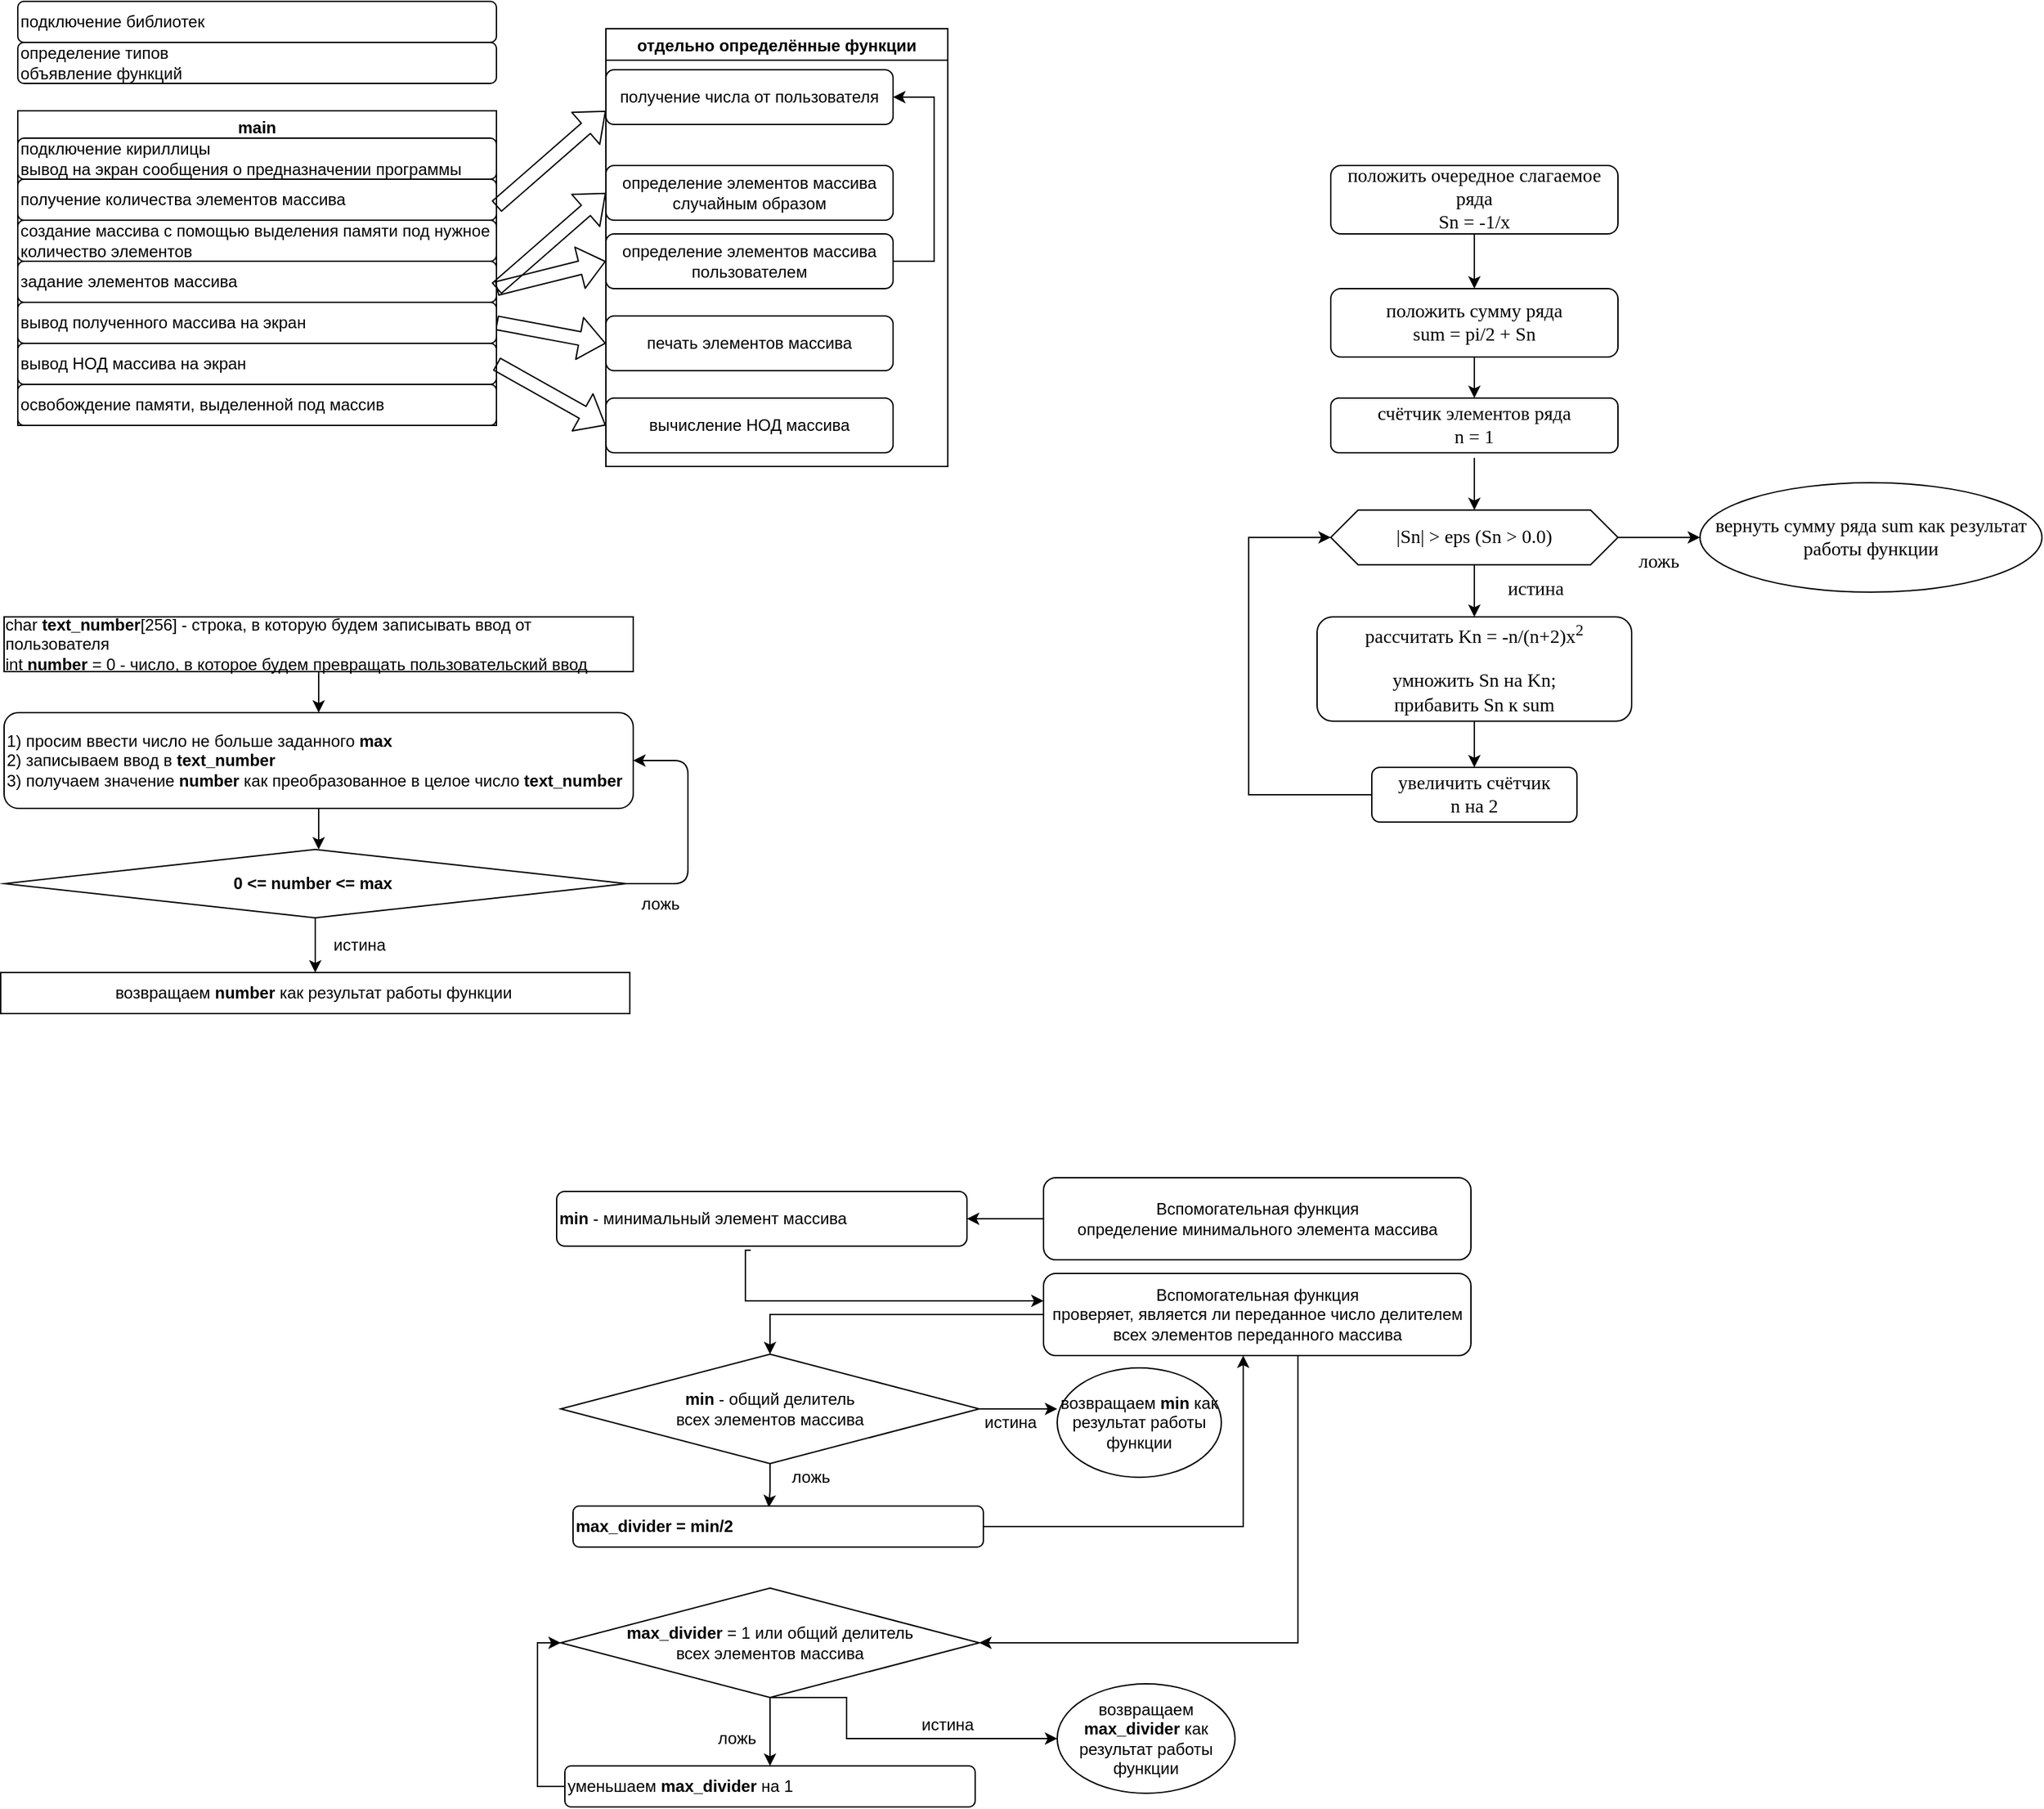 <mxfile version="14.7.1" type="github">
  <diagram id="C5RBs43oDa-KdzZeNtuy" name="Page-1">
    <mxGraphModel dx="1021" dy="529" grid="1" gridSize="10" guides="1" tooltips="1" connect="1" arrows="1" fold="1" page="1" pageScale="1" pageWidth="827" pageHeight="1169" background="#FFFFFF" math="0" shadow="0">
      <root>
        <mxCell id="WIyWlLk6GJQsqaUBKTNV-0" />
        <mxCell id="WIyWlLk6GJQsqaUBKTNV-1" parent="WIyWlLk6GJQsqaUBKTNV-0" />
        <mxCell id="WIyWlLk6GJQsqaUBKTNV-3" value="получение числа от пользователя" style="rounded=1;whiteSpace=wrap;html=1;fontSize=12;glass=0;strokeWidth=1;shadow=0;" parent="WIyWlLk6GJQsqaUBKTNV-1" vertex="1">
          <mxGeometry x="470" y="150" width="210" height="40" as="geometry" />
        </mxCell>
        <mxCell id="RUl-6O_mT9dBvLN3qeWU-0" value="main" style="swimlane;" parent="WIyWlLk6GJQsqaUBKTNV-1" vertex="1">
          <mxGeometry x="40" y="180" width="350" height="230" as="geometry" />
        </mxCell>
        <mxCell id="RUl-6O_mT9dBvLN3qeWU-1" value="подключение кириллицы&lt;br&gt;вывод на экран сообщения о предназначении программы" style="rounded=1;whiteSpace=wrap;html=1;align=left;" parent="RUl-6O_mT9dBvLN3qeWU-0" vertex="1">
          <mxGeometry y="20" width="350" height="30" as="geometry" />
        </mxCell>
        <mxCell id="RUl-6O_mT9dBvLN3qeWU-4" value="создание массива с помощью выделения памяти под нужное количество элементов" style="rounded=1;whiteSpace=wrap;html=1;align=left;" parent="RUl-6O_mT9dBvLN3qeWU-0" vertex="1">
          <mxGeometry y="80" width="350" height="30" as="geometry" />
        </mxCell>
        <mxCell id="RUl-6O_mT9dBvLN3qeWU-3" value="получение количества элементов массива" style="rounded=1;whiteSpace=wrap;html=1;align=left;" parent="RUl-6O_mT9dBvLN3qeWU-0" vertex="1">
          <mxGeometry y="50" width="350" height="30" as="geometry" />
        </mxCell>
        <mxCell id="RUl-6O_mT9dBvLN3qeWU-7" value="задание элементов массива" style="rounded=1;whiteSpace=wrap;html=1;align=left;" parent="RUl-6O_mT9dBvLN3qeWU-0" vertex="1">
          <mxGeometry y="110" width="350" height="30" as="geometry" />
        </mxCell>
        <mxCell id="RUl-6O_mT9dBvLN3qeWU-34" value="вывод НОД массива на экран" style="rounded=1;whiteSpace=wrap;html=1;align=left;" parent="RUl-6O_mT9dBvLN3qeWU-0" vertex="1">
          <mxGeometry y="170" width="350" height="30" as="geometry" />
        </mxCell>
        <mxCell id="RUl-6O_mT9dBvLN3qeWU-37" value="освобождение памяти, выделенной под массив" style="rounded=1;whiteSpace=wrap;html=1;align=left;" parent="RUl-6O_mT9dBvLN3qeWU-0" vertex="1">
          <mxGeometry y="200" width="350" height="30" as="geometry" />
        </mxCell>
        <mxCell id="RUl-6O_mT9dBvLN3qeWU-11" value="определение элементов массива случайным образом" style="rounded=1;whiteSpace=wrap;html=1;fontSize=12;glass=0;strokeWidth=1;shadow=0;" parent="WIyWlLk6GJQsqaUBKTNV-1" vertex="1">
          <mxGeometry x="470" y="220" width="210" height="40" as="geometry" />
        </mxCell>
        <mxCell id="RUl-6O_mT9dBvLN3qeWU-33" style="edgeStyle=orthogonalEdgeStyle;rounded=0;orthogonalLoop=1;jettySize=auto;html=1;entryX=1;entryY=0.5;entryDx=0;entryDy=0;" parent="WIyWlLk6GJQsqaUBKTNV-1" source="RUl-6O_mT9dBvLN3qeWU-12" target="WIyWlLk6GJQsqaUBKTNV-3" edge="1">
          <mxGeometry relative="1" as="geometry">
            <Array as="points">
              <mxPoint x="710" y="290" />
              <mxPoint x="710" y="170" />
            </Array>
          </mxGeometry>
        </mxCell>
        <mxCell id="RUl-6O_mT9dBvLN3qeWU-12" value="определение элементов массива пользователем" style="rounded=1;whiteSpace=wrap;html=1;fontSize=12;glass=0;strokeWidth=1;shadow=0;" parent="WIyWlLk6GJQsqaUBKTNV-1" vertex="1">
          <mxGeometry x="470" y="270" width="210" height="40" as="geometry" />
        </mxCell>
        <mxCell id="RUl-6O_mT9dBvLN3qeWU-13" value="" style="shape=flexArrow;endArrow=classic;html=1;entryX=0;entryY=0.75;entryDx=0;entryDy=0;" parent="WIyWlLk6GJQsqaUBKTNV-1" target="WIyWlLk6GJQsqaUBKTNV-3" edge="1">
          <mxGeometry width="50" height="50" relative="1" as="geometry">
            <mxPoint x="390" y="250" as="sourcePoint" />
            <mxPoint x="430" y="200" as="targetPoint" />
          </mxGeometry>
        </mxCell>
        <mxCell id="RUl-6O_mT9dBvLN3qeWU-14" value="" style="shape=flexArrow;endArrow=classic;html=1;entryX=0;entryY=0.5;entryDx=0;entryDy=0;" parent="WIyWlLk6GJQsqaUBKTNV-1" target="RUl-6O_mT9dBvLN3qeWU-11" edge="1">
          <mxGeometry width="50" height="50" relative="1" as="geometry">
            <mxPoint x="390" y="310" as="sourcePoint" />
            <mxPoint x="500" y="280" as="targetPoint" />
            <Array as="points" />
          </mxGeometry>
        </mxCell>
        <mxCell id="RUl-6O_mT9dBvLN3qeWU-15" value="" style="shape=flexArrow;endArrow=classic;html=1;entryX=0;entryY=0.5;entryDx=0;entryDy=0;" parent="WIyWlLk6GJQsqaUBKTNV-1" target="RUl-6O_mT9dBvLN3qeWU-12" edge="1">
          <mxGeometry width="50" height="50" relative="1" as="geometry">
            <mxPoint x="390" y="310" as="sourcePoint" />
            <mxPoint x="510" y="290" as="targetPoint" />
          </mxGeometry>
        </mxCell>
        <mxCell id="RUl-6O_mT9dBvLN3qeWU-19" value="печать элементов массива" style="rounded=1;whiteSpace=wrap;html=1;fontSize=12;glass=0;strokeWidth=1;shadow=0;" parent="WIyWlLk6GJQsqaUBKTNV-1" vertex="1">
          <mxGeometry x="470" y="330" width="210" height="40" as="geometry" />
        </mxCell>
        <mxCell id="RUl-6O_mT9dBvLN3qeWU-20" value="" style="shape=flexArrow;endArrow=classic;html=1;entryX=0;entryY=0.5;entryDx=0;entryDy=0;exitX=1;exitY=0.5;exitDx=0;exitDy=0;" parent="WIyWlLk6GJQsqaUBKTNV-1" source="RUl-6O_mT9dBvLN3qeWU-22" target="RUl-6O_mT9dBvLN3qeWU-19" edge="1">
          <mxGeometry width="50" height="50" relative="1" as="geometry">
            <mxPoint x="380" y="420" as="sourcePoint" />
            <mxPoint x="490" y="390" as="targetPoint" />
          </mxGeometry>
        </mxCell>
        <mxCell id="RUl-6O_mT9dBvLN3qeWU-22" value="вывод полученного массива на экран" style="rounded=1;whiteSpace=wrap;html=1;align=left;" parent="WIyWlLk6GJQsqaUBKTNV-1" vertex="1">
          <mxGeometry x="40" y="320" width="350" height="30" as="geometry" />
        </mxCell>
        <mxCell id="RUl-6O_mT9dBvLN3qeWU-35" value="вычисление НОД массива" style="rounded=1;whiteSpace=wrap;html=1;fontSize=12;glass=0;strokeWidth=1;shadow=0;" parent="WIyWlLk6GJQsqaUBKTNV-1" vertex="1">
          <mxGeometry x="470" y="390" width="210" height="40" as="geometry" />
        </mxCell>
        <mxCell id="RUl-6O_mT9dBvLN3qeWU-36" value="" style="shape=flexArrow;endArrow=classic;html=1;entryX=0;entryY=0.5;entryDx=0;entryDy=0;exitX=1;exitY=0.5;exitDx=0;exitDy=0;" parent="WIyWlLk6GJQsqaUBKTNV-1" source="RUl-6O_mT9dBvLN3qeWU-34" target="RUl-6O_mT9dBvLN3qeWU-35" edge="1">
          <mxGeometry width="50" height="50" relative="1" as="geometry">
            <mxPoint x="390" y="370" as="sourcePoint" />
            <mxPoint x="500" y="395" as="targetPoint" />
          </mxGeometry>
        </mxCell>
        <mxCell id="RUl-6O_mT9dBvLN3qeWU-38" value="подключение библиотек" style="rounded=1;whiteSpace=wrap;html=1;align=left;" parent="WIyWlLk6GJQsqaUBKTNV-1" vertex="1">
          <mxGeometry x="40" y="100" width="350" height="30" as="geometry" />
        </mxCell>
        <mxCell id="RUl-6O_mT9dBvLN3qeWU-39" value="определение типов&lt;br&gt;объявление функций" style="rounded=1;whiteSpace=wrap;html=1;align=left;" parent="WIyWlLk6GJQsqaUBKTNV-1" vertex="1">
          <mxGeometry x="40" y="130" width="350" height="30" as="geometry" />
        </mxCell>
        <mxCell id="RUl-6O_mT9dBvLN3qeWU-47" value="отдельно определённые функции" style="swimlane;" parent="WIyWlLk6GJQsqaUBKTNV-1" vertex="1">
          <mxGeometry x="470" y="120" width="250" height="320" as="geometry" />
        </mxCell>
        <mxCell id="RUl-6O_mT9dBvLN3qeWU-61" style="edgeStyle=orthogonalEdgeStyle;rounded=0;orthogonalLoop=1;jettySize=auto;html=1;entryX=0.5;entryY=0;entryDx=0;entryDy=0;" parent="WIyWlLk6GJQsqaUBKTNV-1" source="RUl-6O_mT9dBvLN3qeWU-48" target="RUl-6O_mT9dBvLN3qeWU-49" edge="1">
          <mxGeometry relative="1" as="geometry" />
        </mxCell>
        <mxCell id="RUl-6O_mT9dBvLN3qeWU-48" value="&lt;div style=&quot;text-align: left&quot;&gt;&lt;font style=&quot;font-size: 12px&quot;&gt;&lt;span lang=&quot;EN-US&quot; style=&quot;font-family: &amp;#34;calibri&amp;#34; , sans-serif&quot;&gt;char&lt;/span&gt;&lt;span lang=&quot;EN-US&quot; style=&quot;font-family: &amp;#34;calibri&amp;#34; , sans-serif&quot;&gt;&amp;nbsp;&lt;/span&gt;&lt;span lang=&quot;EN-US&quot; style=&quot;font-family: &amp;#34;calibri&amp;#34; , sans-serif&quot;&gt;&lt;b&gt;text_number&lt;/b&gt;&lt;/span&gt;&lt;span lang=&quot;EN-US&quot; style=&quot;font-family: &amp;#34;calibri&amp;#34; , sans-serif&quot;&gt;[256]&lt;/span&gt;&lt;span style=&quot;font-family: &amp;#34;calibri&amp;#34; , sans-serif&quot;&gt;&amp;nbsp;- строка, в которую будем записывать ввод от пользователя&lt;/span&gt;&lt;/font&gt;&lt;/div&gt;&lt;span lang=&quot;EN-US&quot; style=&quot;font-family: &amp;#34;calibri&amp;#34; , sans-serif&quot;&gt;&lt;div style=&quot;text-align: left&quot;&gt;&lt;font style=&quot;font-size: 12px&quot;&gt;&lt;span lang=&quot;EN-US&quot; style=&quot;font-family: &amp;#34;calibri&amp;#34; , sans-serif&quot;&gt;int &lt;b&gt;number&lt;/b&gt;&lt;/span&gt;&lt;span lang=&quot;EN-US&quot; style=&quot;font-family: &amp;#34;calibri&amp;#34; , sans-serif&quot;&gt;&lt;b&gt;&amp;nbsp;&lt;/b&gt;=&amp;nbsp;0 - число, в которое будем превращать пользовательский ввод&lt;/span&gt;&lt;/font&gt;&lt;/div&gt;&lt;/span&gt;" style="rounded=0;whiteSpace=wrap;html=1;" parent="WIyWlLk6GJQsqaUBKTNV-1" vertex="1">
          <mxGeometry x="30" y="550" width="460" height="40" as="geometry" />
        </mxCell>
        <mxCell id="RUl-6O_mT9dBvLN3qeWU-62" style="edgeStyle=orthogonalEdgeStyle;rounded=0;orthogonalLoop=1;jettySize=auto;html=1;" parent="WIyWlLk6GJQsqaUBKTNV-1" source="RUl-6O_mT9dBvLN3qeWU-49" edge="1">
          <mxGeometry relative="1" as="geometry">
            <mxPoint x="260" y="720" as="targetPoint" />
          </mxGeometry>
        </mxCell>
        <mxCell id="RUl-6O_mT9dBvLN3qeWU-49" value="1) просим ввести число не больше заданного &lt;b&gt;max&lt;/b&gt;&lt;br&gt;2) записываем ввод в &lt;b&gt;text_number&lt;/b&gt;&lt;br&gt;3) получаем значение &lt;b&gt;number &lt;/b&gt;как преобразованное в целое число &lt;b&gt;text_number&amp;nbsp;&lt;/b&gt;" style="rounded=1;whiteSpace=wrap;html=1;align=left;" parent="WIyWlLk6GJQsqaUBKTNV-1" vertex="1">
          <mxGeometry x="30" y="620" width="460" height="70" as="geometry" />
        </mxCell>
        <mxCell id="RUl-6O_mT9dBvLN3qeWU-64" value="" style="edgeStyle=orthogonalEdgeStyle;rounded=0;orthogonalLoop=1;jettySize=auto;html=1;" parent="WIyWlLk6GJQsqaUBKTNV-1" source="RUl-6O_mT9dBvLN3qeWU-50" target="RUl-6O_mT9dBvLN3qeWU-63" edge="1">
          <mxGeometry relative="1" as="geometry" />
        </mxCell>
        <mxCell id="RUl-6O_mT9dBvLN3qeWU-50" value="&lt;b&gt;0 &amp;lt;= number &amp;lt;= max&amp;nbsp;&lt;/b&gt;" style="rhombus;whiteSpace=wrap;html=1;" parent="WIyWlLk6GJQsqaUBKTNV-1" vertex="1">
          <mxGeometry x="30" y="720" width="455" height="50" as="geometry" />
        </mxCell>
        <mxCell id="RUl-6O_mT9dBvLN3qeWU-52" value="" style="endArrow=classic;html=1;exitX=1;exitY=0.5;exitDx=0;exitDy=0;entryX=1;entryY=0.5;entryDx=0;entryDy=0;" parent="WIyWlLk6GJQsqaUBKTNV-1" source="RUl-6O_mT9dBvLN3qeWU-50" target="RUl-6O_mT9dBvLN3qeWU-49" edge="1">
          <mxGeometry width="50" height="50" relative="1" as="geometry">
            <mxPoint x="280" y="910" as="sourcePoint" />
            <mxPoint x="490" y="640" as="targetPoint" />
            <Array as="points">
              <mxPoint x="530" y="745" />
              <mxPoint x="530" y="655" />
            </Array>
          </mxGeometry>
        </mxCell>
        <mxCell id="RUl-6O_mT9dBvLN3qeWU-53" value="истина" style="text;html=1;strokeColor=none;fillColor=none;align=center;verticalAlign=middle;whiteSpace=wrap;rounded=0;" parent="WIyWlLk6GJQsqaUBKTNV-1" vertex="1">
          <mxGeometry x="270" y="780" width="40" height="20" as="geometry" />
        </mxCell>
        <mxCell id="RUl-6O_mT9dBvLN3qeWU-63" value="&lt;font face=&quot;calibri, sans-serif&quot;&gt;возвращаем &lt;b&gt;number &lt;/b&gt;как результат работы функции&amp;nbsp;&lt;/font&gt;" style="rounded=0;whiteSpace=wrap;html=1;" parent="WIyWlLk6GJQsqaUBKTNV-1" vertex="1">
          <mxGeometry x="27.5" y="810" width="460" height="30" as="geometry" />
        </mxCell>
        <mxCell id="RUl-6O_mT9dBvLN3qeWU-65" value="ложь" style="text;html=1;strokeColor=none;fillColor=none;align=center;verticalAlign=middle;whiteSpace=wrap;rounded=0;" parent="WIyWlLk6GJQsqaUBKTNV-1" vertex="1">
          <mxGeometry x="490" y="750" width="40" height="20" as="geometry" />
        </mxCell>
        <mxCell id="RUl-6O_mT9dBvLN3qeWU-80" style="edgeStyle=orthogonalEdgeStyle;rounded=0;orthogonalLoop=1;jettySize=auto;html=1;entryX=1;entryY=0.5;entryDx=0;entryDy=0;" parent="WIyWlLk6GJQsqaUBKTNV-1" source="RUl-6O_mT9dBvLN3qeWU-66" target="RUl-6O_mT9dBvLN3qeWU-70" edge="1">
          <mxGeometry relative="1" as="geometry" />
        </mxCell>
        <mxCell id="RUl-6O_mT9dBvLN3qeWU-66" value="Вспомогательная функция&lt;br&gt;определение минимального элемента массива" style="rounded=1;whiteSpace=wrap;html=1;" parent="WIyWlLk6GJQsqaUBKTNV-1" vertex="1">
          <mxGeometry x="790" y="960" width="312.5" height="60" as="geometry" />
        </mxCell>
        <mxCell id="RUl-6O_mT9dBvLN3qeWU-93" style="edgeStyle=orthogonalEdgeStyle;rounded=0;orthogonalLoop=1;jettySize=auto;html=1;entryX=1;entryY=0.5;entryDx=0;entryDy=0;" parent="WIyWlLk6GJQsqaUBKTNV-1" source="RUl-6O_mT9dBvLN3qeWU-67" target="RUl-6O_mT9dBvLN3qeWU-87" edge="1">
          <mxGeometry relative="1" as="geometry">
            <mxPoint x="746" y="1320" as="targetPoint" />
            <Array as="points">
              <mxPoint x="976" y="1300" />
            </Array>
          </mxGeometry>
        </mxCell>
        <mxCell id="oddQcPB8FrK8u0bNV_Kl-0" style="edgeStyle=orthogonalEdgeStyle;rounded=0;orthogonalLoop=1;jettySize=auto;html=1;entryX=0.5;entryY=0;entryDx=0;entryDy=0;" edge="1" parent="WIyWlLk6GJQsqaUBKTNV-1" source="RUl-6O_mT9dBvLN3qeWU-67" target="RUl-6O_mT9dBvLN3qeWU-72">
          <mxGeometry relative="1" as="geometry" />
        </mxCell>
        <mxCell id="RUl-6O_mT9dBvLN3qeWU-67" value="Вспомогательная функция&lt;br&gt;проверяет, является ли переданное число делителем всех элементов переданного массива" style="rounded=1;whiteSpace=wrap;html=1;" parent="WIyWlLk6GJQsqaUBKTNV-1" vertex="1">
          <mxGeometry x="790" y="1030" width="312.5" height="60" as="geometry" />
        </mxCell>
        <mxCell id="RUl-6O_mT9dBvLN3qeWU-73" style="edgeStyle=orthogonalEdgeStyle;rounded=0;orthogonalLoop=1;jettySize=auto;html=1;exitX=0.473;exitY=1.075;exitDx=0;exitDy=0;exitPerimeter=0;" parent="WIyWlLk6GJQsqaUBKTNV-1" source="RUl-6O_mT9dBvLN3qeWU-70" target="RUl-6O_mT9dBvLN3qeWU-67" edge="1">
          <mxGeometry relative="1" as="geometry">
            <Array as="points">
              <mxPoint x="572" y="1013" />
              <mxPoint x="572" y="1050" />
            </Array>
          </mxGeometry>
        </mxCell>
        <mxCell id="RUl-6O_mT9dBvLN3qeWU-70" value="&lt;b&gt;min&lt;/b&gt; - минимальный элемент массива" style="rounded=1;whiteSpace=wrap;html=1;align=left;" parent="WIyWlLk6GJQsqaUBKTNV-1" vertex="1">
          <mxGeometry x="434" y="970" width="300" height="40" as="geometry" />
        </mxCell>
        <mxCell id="RUl-6O_mT9dBvLN3qeWU-83" style="edgeStyle=orthogonalEdgeStyle;rounded=0;orthogonalLoop=1;jettySize=auto;html=1;entryX=0;entryY=0.375;entryDx=0;entryDy=0;entryPerimeter=0;" parent="WIyWlLk6GJQsqaUBKTNV-1" source="RUl-6O_mT9dBvLN3qeWU-72" target="RUl-6O_mT9dBvLN3qeWU-76" edge="1">
          <mxGeometry relative="1" as="geometry" />
        </mxCell>
        <mxCell id="oddQcPB8FrK8u0bNV_Kl-1" style="edgeStyle=orthogonalEdgeStyle;rounded=0;orthogonalLoop=1;jettySize=auto;html=1;entryX=0.477;entryY=0.033;entryDx=0;entryDy=0;entryPerimeter=0;" edge="1" parent="WIyWlLk6GJQsqaUBKTNV-1" source="RUl-6O_mT9dBvLN3qeWU-72" target="RUl-6O_mT9dBvLN3qeWU-81">
          <mxGeometry relative="1" as="geometry" />
        </mxCell>
        <mxCell id="RUl-6O_mT9dBvLN3qeWU-72" value="&lt;b&gt;min &lt;/b&gt;- общий делитель &lt;br&gt;всех элементов массива" style="rhombus;whiteSpace=wrap;html=1;" parent="WIyWlLk6GJQsqaUBKTNV-1" vertex="1">
          <mxGeometry x="437" y="1089" width="306" height="80" as="geometry" />
        </mxCell>
        <mxCell id="RUl-6O_mT9dBvLN3qeWU-76" value="возвращаем &lt;b&gt;min &lt;/b&gt;как результат работы функции" style="ellipse;whiteSpace=wrap;html=1;rotation=0;" parent="WIyWlLk6GJQsqaUBKTNV-1" vertex="1">
          <mxGeometry x="800" y="1099" width="120" height="80" as="geometry" />
        </mxCell>
        <mxCell id="RUl-6O_mT9dBvLN3qeWU-78" value="истина" style="text;html=1;strokeColor=none;fillColor=none;align=center;verticalAlign=middle;whiteSpace=wrap;rounded=0;" parent="WIyWlLk6GJQsqaUBKTNV-1" vertex="1">
          <mxGeometry x="746" y="1129" width="40" height="20" as="geometry" />
        </mxCell>
        <mxCell id="RUl-6O_mT9dBvLN3qeWU-81" value="&lt;b&gt;max_divider = min/2&lt;/b&gt;" style="rounded=1;whiteSpace=wrap;html=1;align=left;" parent="WIyWlLk6GJQsqaUBKTNV-1" vertex="1">
          <mxGeometry x="446" y="1200" width="300" height="30" as="geometry" />
        </mxCell>
        <mxCell id="RUl-6O_mT9dBvLN3qeWU-86" value="ложь" style="text;html=1;strokeColor=none;fillColor=none;align=center;verticalAlign=middle;whiteSpace=wrap;rounded=0;" parent="WIyWlLk6GJQsqaUBKTNV-1" vertex="1">
          <mxGeometry x="600" y="1169" width="40" height="20" as="geometry" />
        </mxCell>
        <mxCell id="RUl-6O_mT9dBvLN3qeWU-92" style="edgeStyle=orthogonalEdgeStyle;rounded=0;orthogonalLoop=1;jettySize=auto;html=1;exitX=1;exitY=0.5;exitDx=0;exitDy=0;" parent="WIyWlLk6GJQsqaUBKTNV-1" source="RUl-6O_mT9dBvLN3qeWU-81" target="RUl-6O_mT9dBvLN3qeWU-67" edge="1">
          <mxGeometry relative="1" as="geometry">
            <Array as="points">
              <mxPoint x="936" y="1215" />
            </Array>
          </mxGeometry>
        </mxCell>
        <mxCell id="RUl-6O_mT9dBvLN3qeWU-96" style="edgeStyle=orthogonalEdgeStyle;rounded=0;orthogonalLoop=1;jettySize=auto;html=1;entryX=0;entryY=0.5;entryDx=0;entryDy=0;exitX=0.5;exitY=1;exitDx=0;exitDy=0;" parent="WIyWlLk6GJQsqaUBKTNV-1" target="RUl-6O_mT9dBvLN3qeWU-94" edge="1" source="RUl-6O_mT9dBvLN3qeWU-87">
          <mxGeometry relative="1" as="geometry">
            <mxPoint x="646" y="1340" as="sourcePoint" />
            <Array as="points">
              <mxPoint x="646" y="1340" />
              <mxPoint x="646" y="1370" />
            </Array>
          </mxGeometry>
        </mxCell>
        <mxCell id="oddQcPB8FrK8u0bNV_Kl-2" style="edgeStyle=orthogonalEdgeStyle;rounded=0;orthogonalLoop=1;jettySize=auto;html=1;" edge="1" parent="WIyWlLk6GJQsqaUBKTNV-1" source="RUl-6O_mT9dBvLN3qeWU-87">
          <mxGeometry relative="1" as="geometry">
            <mxPoint x="590" y="1390" as="targetPoint" />
          </mxGeometry>
        </mxCell>
        <mxCell id="RUl-6O_mT9dBvLN3qeWU-87" value="&lt;b&gt;max_divider &lt;/b&gt;= 1 или&amp;nbsp;общий делитель &lt;br&gt;всех элементов массива" style="rhombus;whiteSpace=wrap;html=1;" parent="WIyWlLk6GJQsqaUBKTNV-1" vertex="1">
          <mxGeometry x="437" y="1260" width="306" height="80" as="geometry" />
        </mxCell>
        <mxCell id="RUl-6O_mT9dBvLN3qeWU-94" value="возвращаем &lt;b&gt;max_divider&amp;nbsp;&lt;/b&gt;как результат работы функции" style="ellipse;whiteSpace=wrap;html=1;rotation=0;" parent="WIyWlLk6GJQsqaUBKTNV-1" vertex="1">
          <mxGeometry x="800" y="1330" width="130" height="80" as="geometry" />
        </mxCell>
        <mxCell id="RUl-6O_mT9dBvLN3qeWU-95" value="истина" style="text;html=1;strokeColor=none;fillColor=none;align=center;verticalAlign=middle;whiteSpace=wrap;rounded=0;" parent="WIyWlLk6GJQsqaUBKTNV-1" vertex="1">
          <mxGeometry x="700" y="1350" width="40" height="20" as="geometry" />
        </mxCell>
        <mxCell id="RUl-6O_mT9dBvLN3qeWU-100" style="edgeStyle=orthogonalEdgeStyle;rounded=0;orthogonalLoop=1;jettySize=auto;html=1;entryX=0;entryY=0.5;entryDx=0;entryDy=0;" parent="WIyWlLk6GJQsqaUBKTNV-1" source="RUl-6O_mT9dBvLN3qeWU-97" target="RUl-6O_mT9dBvLN3qeWU-87" edge="1">
          <mxGeometry relative="1" as="geometry">
            <Array as="points">
              <mxPoint x="420" y="1405" />
              <mxPoint x="420" y="1300" />
            </Array>
          </mxGeometry>
        </mxCell>
        <mxCell id="RUl-6O_mT9dBvLN3qeWU-97" value="уменьшаем &lt;b&gt;max_divider&lt;/b&gt; на 1&amp;nbsp;" style="rounded=1;whiteSpace=wrap;html=1;align=left;" parent="WIyWlLk6GJQsqaUBKTNV-1" vertex="1">
          <mxGeometry x="440" y="1390" width="300" height="30" as="geometry" />
        </mxCell>
        <mxCell id="RUl-6O_mT9dBvLN3qeWU-99" value="ложь" style="text;html=1;strokeColor=none;fillColor=none;align=center;verticalAlign=middle;whiteSpace=wrap;rounded=0;" parent="WIyWlLk6GJQsqaUBKTNV-1" vertex="1">
          <mxGeometry x="546" y="1360" width="40" height="20" as="geometry" />
        </mxCell>
        <mxCell id="oddQcPB8FrK8u0bNV_Kl-6" style="edgeStyle=orthogonalEdgeStyle;rounded=0;orthogonalLoop=1;jettySize=auto;html=1;" edge="1" parent="WIyWlLk6GJQsqaUBKTNV-1" source="oddQcPB8FrK8u0bNV_Kl-4" target="oddQcPB8FrK8u0bNV_Kl-5">
          <mxGeometry relative="1" as="geometry" />
        </mxCell>
        <mxCell id="oddQcPB8FrK8u0bNV_Kl-4" value="&lt;font face=&quot;Verdana&quot; style=&quot;font-size: 14px&quot;&gt;положить очередное слагаемое ряда &lt;br&gt;Sn = -1/x&lt;/font&gt;" style="rounded=1;whiteSpace=wrap;html=1;" vertex="1" parent="WIyWlLk6GJQsqaUBKTNV-1">
          <mxGeometry x="1000" y="220" width="210" height="50" as="geometry" />
        </mxCell>
        <mxCell id="oddQcPB8FrK8u0bNV_Kl-8" style="edgeStyle=orthogonalEdgeStyle;rounded=0;orthogonalLoop=1;jettySize=auto;html=1;entryX=0.5;entryY=0;entryDx=0;entryDy=0;" edge="1" parent="WIyWlLk6GJQsqaUBKTNV-1" source="oddQcPB8FrK8u0bNV_Kl-5" target="oddQcPB8FrK8u0bNV_Kl-7">
          <mxGeometry relative="1" as="geometry" />
        </mxCell>
        <mxCell id="oddQcPB8FrK8u0bNV_Kl-5" value="&lt;font face=&quot;Verdana&quot; style=&quot;font-size: 14px&quot;&gt;положить сумму ряда &lt;br&gt;sum = pi/2 + Sn&lt;/font&gt;" style="rounded=1;whiteSpace=wrap;html=1;" vertex="1" parent="WIyWlLk6GJQsqaUBKTNV-1">
          <mxGeometry x="1000" y="310" width="210" height="50" as="geometry" />
        </mxCell>
        <mxCell id="oddQcPB8FrK8u0bNV_Kl-11" style="edgeStyle=orthogonalEdgeStyle;rounded=0;orthogonalLoop=1;jettySize=auto;html=1;entryX=0.5;entryY=0;entryDx=0;entryDy=0;" edge="1" parent="WIyWlLk6GJQsqaUBKTNV-1" target="oddQcPB8FrK8u0bNV_Kl-10">
          <mxGeometry relative="1" as="geometry">
            <mxPoint x="1105" y="433.75" as="sourcePoint" />
          </mxGeometry>
        </mxCell>
        <mxCell id="oddQcPB8FrK8u0bNV_Kl-7" value="&lt;font face=&quot;Verdana&quot; style=&quot;font-size: 14px&quot;&gt;счётчик элементов ряда&lt;br&gt;n = 1&lt;/font&gt;" style="rounded=1;whiteSpace=wrap;html=1;" vertex="1" parent="WIyWlLk6GJQsqaUBKTNV-1">
          <mxGeometry x="1000" y="390" width="210" height="40" as="geometry" />
        </mxCell>
        <mxCell id="oddQcPB8FrK8u0bNV_Kl-21" style="edgeStyle=orthogonalEdgeStyle;rounded=0;orthogonalLoop=1;jettySize=auto;html=1;entryX=0.5;entryY=0;entryDx=0;entryDy=0;" edge="1" parent="WIyWlLk6GJQsqaUBKTNV-1" source="oddQcPB8FrK8u0bNV_Kl-9" target="oddQcPB8FrK8u0bNV_Kl-14">
          <mxGeometry relative="1" as="geometry" />
        </mxCell>
        <mxCell id="oddQcPB8FrK8u0bNV_Kl-9" value="&lt;pre style=&quot;background: white ; font-size: 14px&quot;&gt;&lt;font face=&quot;Verdana&quot; style=&quot;font-size: 14px&quot;&gt;рассчитать Kn&amp;nbsp;=&amp;nbsp;-n/(n+2)x&lt;sup&gt;2&lt;/sup&gt;&lt;/font&gt;&lt;/pre&gt;&lt;pre style=&quot;background: white ; font-size: 14px&quot;&gt;&lt;font face=&quot;Verdana&quot; style=&quot;font-size: 14px&quot;&gt;умножить Sn&amp;nbsp;на&amp;nbsp;Kn;&lt;br&gt;прибавить Sn к sum&lt;/font&gt;&lt;/pre&gt;" style="rounded=1;whiteSpace=wrap;html=1;" vertex="1" parent="WIyWlLk6GJQsqaUBKTNV-1">
          <mxGeometry x="990" y="550" width="230" height="76.25" as="geometry" />
        </mxCell>
        <mxCell id="oddQcPB8FrK8u0bNV_Kl-20" style="edgeStyle=orthogonalEdgeStyle;rounded=0;orthogonalLoop=1;jettySize=auto;html=1;entryX=0.5;entryY=0;entryDx=0;entryDy=0;" edge="1" parent="WIyWlLk6GJQsqaUBKTNV-1" source="oddQcPB8FrK8u0bNV_Kl-10" target="oddQcPB8FrK8u0bNV_Kl-9">
          <mxGeometry relative="1" as="geometry" />
        </mxCell>
        <mxCell id="oddQcPB8FrK8u0bNV_Kl-25" style="edgeStyle=orthogonalEdgeStyle;rounded=0;orthogonalLoop=1;jettySize=auto;html=1;entryX=0;entryY=0.5;entryDx=0;entryDy=0;" edge="1" parent="WIyWlLk6GJQsqaUBKTNV-1" source="oddQcPB8FrK8u0bNV_Kl-10" target="oddQcPB8FrK8u0bNV_Kl-24">
          <mxGeometry relative="1" as="geometry" />
        </mxCell>
        <mxCell id="oddQcPB8FrK8u0bNV_Kl-10" value="&lt;font face=&quot;Verdana&quot; style=&quot;font-size: 14px&quot;&gt;|Sn| &amp;gt; eps (Sn &amp;gt; 0.0)&lt;/font&gt;" style="shape=hexagon;perimeter=hexagonPerimeter2;whiteSpace=wrap;html=1;fixedSize=1;size=20;" vertex="1" parent="WIyWlLk6GJQsqaUBKTNV-1">
          <mxGeometry x="1000" y="471.88" width="210" height="40" as="geometry" />
        </mxCell>
        <mxCell id="oddQcPB8FrK8u0bNV_Kl-22" style="edgeStyle=orthogonalEdgeStyle;rounded=0;orthogonalLoop=1;jettySize=auto;html=1;entryX=0;entryY=0.5;entryDx=0;entryDy=0;" edge="1" parent="WIyWlLk6GJQsqaUBKTNV-1" source="oddQcPB8FrK8u0bNV_Kl-14" target="oddQcPB8FrK8u0bNV_Kl-10">
          <mxGeometry relative="1" as="geometry">
            <Array as="points">
              <mxPoint x="940" y="680" />
              <mxPoint x="940" y="492" />
            </Array>
          </mxGeometry>
        </mxCell>
        <mxCell id="oddQcPB8FrK8u0bNV_Kl-14" value="&lt;font face=&quot;Verdana&quot; style=&quot;font-size: 14px&quot;&gt;увеличить счётчик&lt;br&gt;n на 2&lt;/font&gt;" style="rounded=1;whiteSpace=wrap;html=1;" vertex="1" parent="WIyWlLk6GJQsqaUBKTNV-1">
          <mxGeometry x="1030" y="660" width="150" height="40" as="geometry" />
        </mxCell>
        <mxCell id="oddQcPB8FrK8u0bNV_Kl-24" value="&lt;font face=&quot;Verdana&quot; style=&quot;font-size: 14px&quot;&gt;вернуть сумму ряда sum как результат работы функции&lt;/font&gt;" style="ellipse;whiteSpace=wrap;html=1;" vertex="1" parent="WIyWlLk6GJQsqaUBKTNV-1">
          <mxGeometry x="1270" y="451.88" width="250" height="80" as="geometry" />
        </mxCell>
        <mxCell id="oddQcPB8FrK8u0bNV_Kl-26" value="&lt;font face=&quot;Verdana&quot; style=&quot;font-size: 14px&quot;&gt;истина&lt;/font&gt;" style="text;html=1;strokeColor=none;fillColor=none;align=center;verticalAlign=middle;whiteSpace=wrap;rounded=0;" vertex="1" parent="WIyWlLk6GJQsqaUBKTNV-1">
          <mxGeometry x="1110" y="520" width="80" height="20" as="geometry" />
        </mxCell>
        <mxCell id="oddQcPB8FrK8u0bNV_Kl-27" value="&lt;font face=&quot;Verdana&quot;&gt;&lt;span style=&quot;font-size: 14px&quot;&gt;ложь&lt;/span&gt;&lt;/font&gt;" style="text;html=1;strokeColor=none;fillColor=none;align=center;verticalAlign=middle;whiteSpace=wrap;rounded=0;" vertex="1" parent="WIyWlLk6GJQsqaUBKTNV-1">
          <mxGeometry x="1200" y="500" width="80" height="20" as="geometry" />
        </mxCell>
      </root>
    </mxGraphModel>
  </diagram>
</mxfile>
